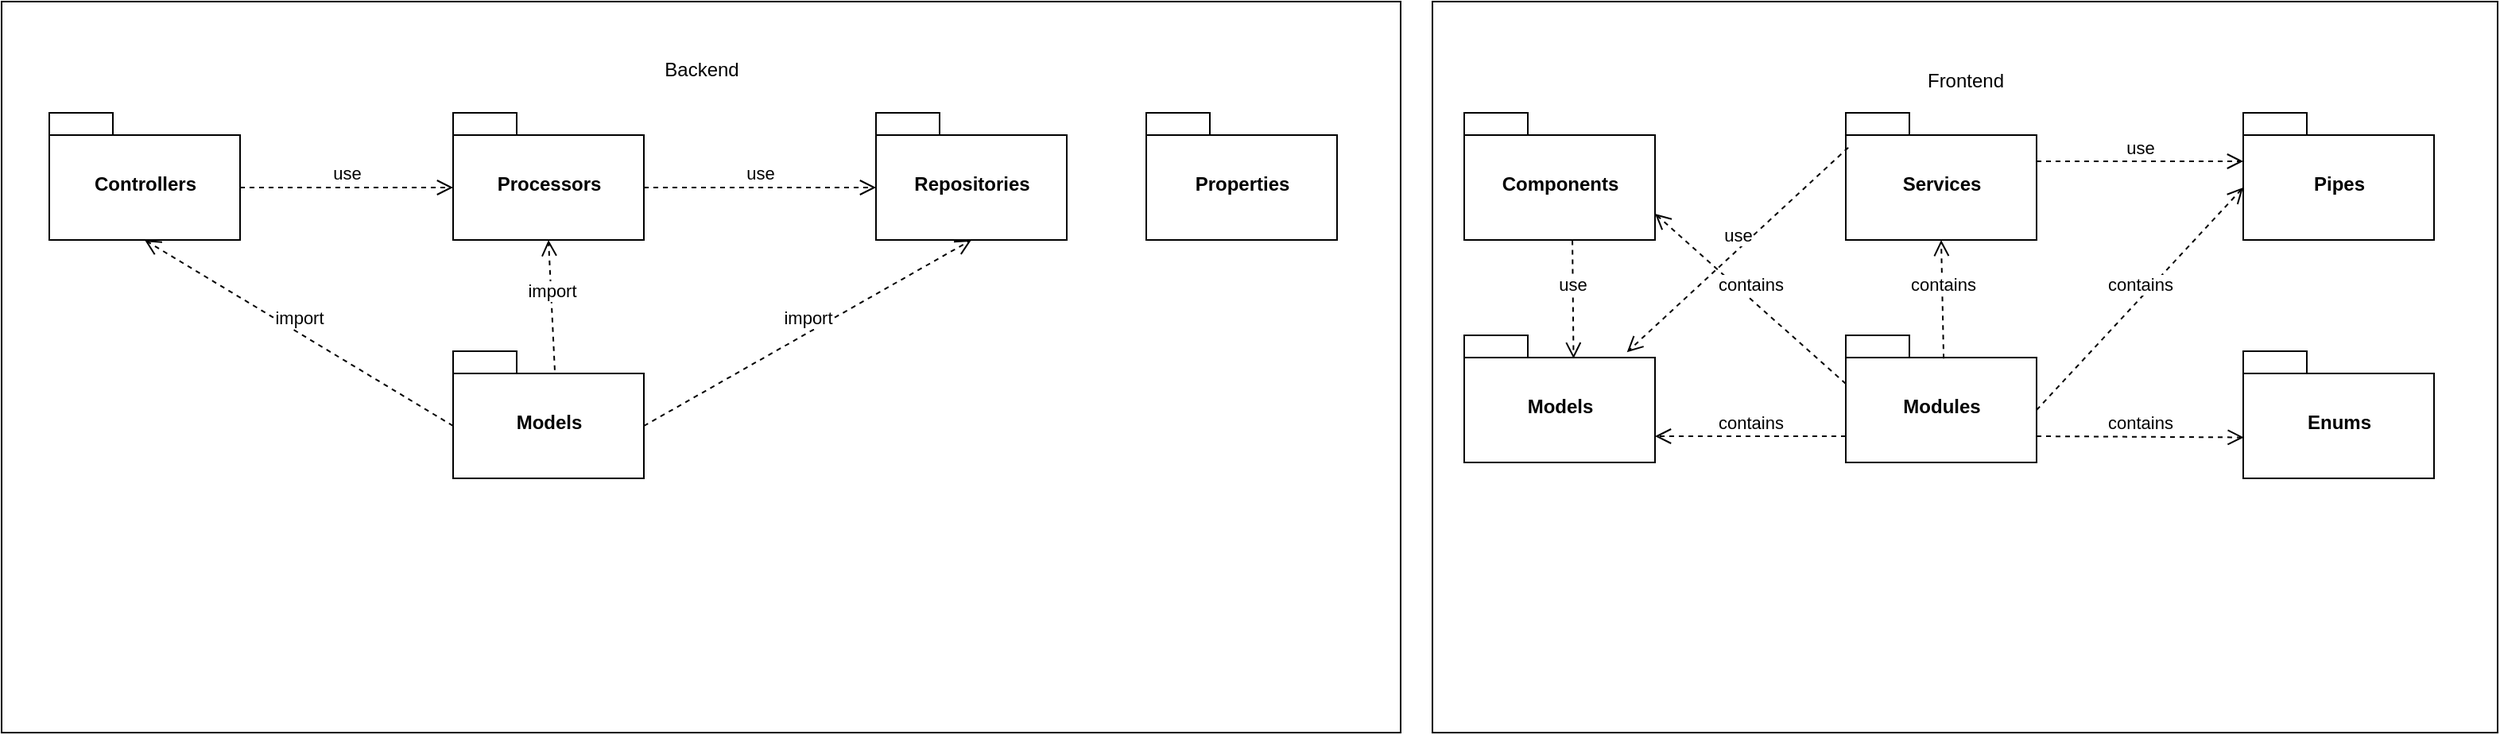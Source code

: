 <mxfile version="15.9.4" type="device"><diagram id="6GXM7FbeCTzFCo9QeF4b" name="Page-1"><mxGraphModel dx="1038" dy="579" grid="1" gridSize="10" guides="1" tooltips="1" connect="1" arrows="1" fold="1" page="1" pageScale="1" pageWidth="827" pageHeight="1169" math="0" shadow="0"><root><mxCell id="0"/><mxCell id="1" parent="0"/><mxCell id="pFgFTmYCqo06s1DKmnM3-6" value="Backend&lt;br&gt;&lt;br&gt;&lt;br&gt;&lt;br&gt;&lt;br&gt;&lt;br&gt;&lt;br&gt;&lt;br&gt;&lt;br&gt;&lt;br&gt;&lt;br&gt;&lt;br&gt;&lt;br&gt;&lt;br&gt;&lt;br&gt;&lt;br&gt;&lt;br&gt;&lt;br&gt;&lt;br&gt;&lt;br&gt;&lt;br&gt;&lt;br&gt;&lt;br&gt;&lt;br&gt;&lt;br&gt;&lt;br&gt;&lt;br&gt;" style="html=1;" vertex="1" parent="1"><mxGeometry x="10" width="880" height="460" as="geometry"/></mxCell><mxCell id="pFgFTmYCqo06s1DKmnM3-1" value="Controllers" style="shape=folder;fontStyle=1;spacingTop=10;tabWidth=40;tabHeight=14;tabPosition=left;html=1;" vertex="1" parent="1"><mxGeometry x="40" y="70" width="120" height="80" as="geometry"/></mxCell><mxCell id="pFgFTmYCqo06s1DKmnM3-2" value="Models" style="shape=folder;fontStyle=1;spacingTop=10;tabWidth=40;tabHeight=14;tabPosition=left;html=1;" vertex="1" parent="1"><mxGeometry x="294" y="220" width="120" height="80" as="geometry"/></mxCell><mxCell id="pFgFTmYCqo06s1DKmnM3-3" value="Processors" style="shape=folder;fontStyle=1;spacingTop=10;tabWidth=40;tabHeight=14;tabPosition=left;html=1;" vertex="1" parent="1"><mxGeometry x="294" y="70" width="120" height="80" as="geometry"/></mxCell><mxCell id="pFgFTmYCqo06s1DKmnM3-4" value="Properties" style="shape=folder;fontStyle=1;spacingTop=10;tabWidth=40;tabHeight=14;tabPosition=left;html=1;" vertex="1" parent="1"><mxGeometry x="730" y="70" width="120" height="80" as="geometry"/></mxCell><mxCell id="pFgFTmYCqo06s1DKmnM3-5" value="Repositories" style="shape=folder;fontStyle=1;spacingTop=10;tabWidth=40;tabHeight=14;tabPosition=left;html=1;" vertex="1" parent="1"><mxGeometry x="560" y="70" width="120" height="80" as="geometry"/></mxCell><mxCell id="pFgFTmYCqo06s1DKmnM3-7" value="use" style="html=1;verticalAlign=bottom;endArrow=open;dashed=1;endSize=8;rounded=0;entryX=0;entryY=0;entryDx=0;entryDy=47;entryPerimeter=0;exitX=0;exitY=0;exitDx=120;exitDy=47;exitPerimeter=0;" edge="1" parent="1" source="pFgFTmYCqo06s1DKmnM3-1" target="pFgFTmYCqo06s1DKmnM3-3"><mxGeometry relative="1" as="geometry"><mxPoint x="160" y="110" as="sourcePoint"/><mxPoint x="320" y="110" as="targetPoint"/></mxGeometry></mxCell><mxCell id="pFgFTmYCqo06s1DKmnM3-8" value="use" style="html=1;verticalAlign=bottom;endArrow=open;dashed=1;endSize=8;rounded=0;entryX=0;entryY=0;entryDx=0;entryDy=47;entryPerimeter=0;exitX=0;exitY=0;exitDx=120;exitDy=47;exitPerimeter=0;" edge="1" parent="1" source="pFgFTmYCqo06s1DKmnM3-3" target="pFgFTmYCqo06s1DKmnM3-5"><mxGeometry relative="1" as="geometry"><mxPoint x="304" y="127" as="sourcePoint"/><mxPoint x="170" y="127" as="targetPoint"/></mxGeometry></mxCell><mxCell id="pFgFTmYCqo06s1DKmnM3-9" value="import" style="html=1;verticalAlign=bottom;endArrow=open;dashed=1;endSize=8;rounded=0;entryX=0.5;entryY=1;entryDx=0;entryDy=0;entryPerimeter=0;exitX=0;exitY=0;exitDx=0;exitDy=47;exitPerimeter=0;" edge="1" parent="1" source="pFgFTmYCqo06s1DKmnM3-2" target="pFgFTmYCqo06s1DKmnM3-1"><mxGeometry relative="1" as="geometry"><mxPoint x="170" y="127" as="sourcePoint"/><mxPoint x="304" y="127" as="targetPoint"/></mxGeometry></mxCell><mxCell id="pFgFTmYCqo06s1DKmnM3-10" value="import" style="html=1;verticalAlign=bottom;endArrow=open;dashed=1;endSize=8;rounded=0;entryX=0.5;entryY=1;entryDx=0;entryDy=0;entryPerimeter=0;exitX=0.533;exitY=0.148;exitDx=0;exitDy=0;exitPerimeter=0;" edge="1" parent="1" source="pFgFTmYCqo06s1DKmnM3-2" target="pFgFTmYCqo06s1DKmnM3-3"><mxGeometry relative="1" as="geometry"><mxPoint x="304" y="277" as="sourcePoint"/><mxPoint x="110" y="160" as="targetPoint"/></mxGeometry></mxCell><mxCell id="pFgFTmYCqo06s1DKmnM3-12" value="import" style="html=1;verticalAlign=bottom;endArrow=open;dashed=1;endSize=8;rounded=0;exitX=0;exitY=0;exitDx=120;exitDy=47;exitPerimeter=0;entryX=0.5;entryY=1;entryDx=0;entryDy=0;entryPerimeter=0;" edge="1" parent="1" source="pFgFTmYCqo06s1DKmnM3-2" target="pFgFTmYCqo06s1DKmnM3-5"><mxGeometry relative="1" as="geometry"><mxPoint x="367.96" y="241.84" as="sourcePoint"/><mxPoint x="364" y="160" as="targetPoint"/></mxGeometry></mxCell><mxCell id="pFgFTmYCqo06s1DKmnM3-13" value="Frontend&lt;br&gt;&lt;br&gt;&lt;br&gt;&lt;br&gt;&lt;br&gt;&lt;br&gt;&lt;br&gt;&lt;br&gt;&lt;br&gt;&lt;br&gt;&lt;br&gt;&lt;br&gt;&lt;br&gt;&lt;br&gt;&lt;br&gt;&lt;br&gt;&lt;br&gt;&lt;br&gt;&lt;br&gt;&lt;br&gt;&lt;br&gt;&lt;br&gt;&lt;br&gt;&lt;br&gt;&lt;br&gt;&lt;br&gt;" style="html=1;" vertex="1" parent="1"><mxGeometry x="910" width="670" height="460" as="geometry"/></mxCell><mxCell id="pFgFTmYCqo06s1DKmnM3-14" value="Components" style="shape=folder;fontStyle=1;spacingTop=10;tabWidth=40;tabHeight=14;tabPosition=left;html=1;" vertex="1" parent="1"><mxGeometry x="930" y="70" width="120" height="80" as="geometry"/></mxCell><mxCell id="pFgFTmYCqo06s1DKmnM3-15" value="Services" style="shape=folder;fontStyle=1;spacingTop=10;tabWidth=40;tabHeight=14;tabPosition=left;html=1;" vertex="1" parent="1"><mxGeometry x="1170" y="70" width="120" height="80" as="geometry"/></mxCell><mxCell id="pFgFTmYCqo06s1DKmnM3-16" value="Models" style="shape=folder;fontStyle=1;spacingTop=10;tabWidth=40;tabHeight=14;tabPosition=left;html=1;" vertex="1" parent="1"><mxGeometry x="930" y="210" width="120" height="80" as="geometry"/></mxCell><mxCell id="pFgFTmYCqo06s1DKmnM3-17" value="Pipes" style="shape=folder;fontStyle=1;spacingTop=10;tabWidth=40;tabHeight=14;tabPosition=left;html=1;" vertex="1" parent="1"><mxGeometry x="1420" y="70" width="120" height="80" as="geometry"/></mxCell><mxCell id="pFgFTmYCqo06s1DKmnM3-18" value="Modules" style="shape=folder;fontStyle=1;spacingTop=10;tabWidth=40;tabHeight=14;tabPosition=left;html=1;" vertex="1" parent="1"><mxGeometry x="1170" y="210" width="120" height="80" as="geometry"/></mxCell><mxCell id="pFgFTmYCqo06s1DKmnM3-19" value="Enums" style="shape=folder;fontStyle=1;spacingTop=10;tabWidth=40;tabHeight=14;tabPosition=left;html=1;" vertex="1" parent="1"><mxGeometry x="1420" y="220" width="120" height="80" as="geometry"/></mxCell><mxCell id="pFgFTmYCqo06s1DKmnM3-20" value="contains" style="html=1;verticalAlign=bottom;endArrow=open;dashed=1;endSize=8;rounded=0;entryX=0;entryY=0;entryDx=120;entryDy=63.5;entryPerimeter=0;exitX=0;exitY=0;exitDx=0;exitDy=30.5;exitPerimeter=0;" edge="1" parent="1" source="pFgFTmYCqo06s1DKmnM3-18" target="pFgFTmYCqo06s1DKmnM3-14"><mxGeometry relative="1" as="geometry"><mxPoint x="424" y="127" as="sourcePoint"/><mxPoint x="570" y="127" as="targetPoint"/></mxGeometry></mxCell><mxCell id="pFgFTmYCqo06s1DKmnM3-21" value="contains" style="html=1;verticalAlign=bottom;endArrow=open;dashed=1;endSize=8;rounded=0;entryX=0.5;entryY=1;entryDx=0;entryDy=0;entryPerimeter=0;exitX=0.513;exitY=0.183;exitDx=0;exitDy=0;exitPerimeter=0;" edge="1" parent="1" source="pFgFTmYCqo06s1DKmnM3-18" target="pFgFTmYCqo06s1DKmnM3-15"><mxGeometry relative="1" as="geometry"><mxPoint x="1180" y="250.5" as="sourcePoint"/><mxPoint x="1060" y="143.5" as="targetPoint"/></mxGeometry></mxCell><mxCell id="pFgFTmYCqo06s1DKmnM3-22" value="contains" style="html=1;verticalAlign=bottom;endArrow=open;dashed=1;endSize=8;rounded=0;entryX=0;entryY=0;entryDx=0;entryDy=47;entryPerimeter=0;exitX=0;exitY=0;exitDx=120;exitDy=47;exitPerimeter=0;" edge="1" parent="1" source="pFgFTmYCqo06s1DKmnM3-18" target="pFgFTmYCqo06s1DKmnM3-17"><mxGeometry relative="1" as="geometry"><mxPoint x="1241.56" y="234.64" as="sourcePoint"/><mxPoint x="1240" y="160" as="targetPoint"/></mxGeometry></mxCell><mxCell id="pFgFTmYCqo06s1DKmnM3-23" value="contains" style="html=1;verticalAlign=bottom;endArrow=open;dashed=1;endSize=8;rounded=0;entryX=0.003;entryY=0.678;entryDx=0;entryDy=0;entryPerimeter=0;exitX=0;exitY=0;exitDx=120;exitDy=63.5;exitPerimeter=0;" edge="1" parent="1" source="pFgFTmYCqo06s1DKmnM3-18" target="pFgFTmYCqo06s1DKmnM3-19"><mxGeometry relative="1" as="geometry"><mxPoint x="1300" y="267" as="sourcePoint"/><mxPoint x="1430" y="127" as="targetPoint"/></mxGeometry></mxCell><mxCell id="pFgFTmYCqo06s1DKmnM3-24" value="contains" style="html=1;verticalAlign=bottom;endArrow=open;dashed=1;endSize=8;rounded=0;entryX=0;entryY=0;entryDx=120;entryDy=63.5;entryPerimeter=0;exitX=0;exitY=0;exitDx=0;exitDy=63.5;exitPerimeter=0;" edge="1" parent="1" source="pFgFTmYCqo06s1DKmnM3-18" target="pFgFTmYCqo06s1DKmnM3-16"><mxGeometry relative="1" as="geometry"><mxPoint x="1300" y="283.5" as="sourcePoint"/><mxPoint x="1430.36" y="284.24" as="targetPoint"/></mxGeometry></mxCell><mxCell id="pFgFTmYCqo06s1DKmnM3-25" value="use" style="html=1;verticalAlign=bottom;endArrow=open;dashed=1;endSize=8;rounded=0;exitX=0.567;exitY=1.003;exitDx=0;exitDy=0;exitPerimeter=0;entryX=0.573;entryY=0.183;entryDx=0;entryDy=0;entryPerimeter=0;" edge="1" parent="1" source="pFgFTmYCqo06s1DKmnM3-14" target="pFgFTmYCqo06s1DKmnM3-16"><mxGeometry relative="1" as="geometry"><mxPoint x="990" y="220" as="sourcePoint"/><mxPoint x="1060" y="283.5" as="targetPoint"/></mxGeometry></mxCell><mxCell id="pFgFTmYCqo06s1DKmnM3-26" value="use" style="html=1;verticalAlign=bottom;endArrow=open;dashed=1;endSize=8;rounded=0;entryX=0.853;entryY=0.133;entryDx=0;entryDy=0;entryPerimeter=0;exitX=0.013;exitY=0.273;exitDx=0;exitDy=0;exitPerimeter=0;" edge="1" parent="1" source="pFgFTmYCqo06s1DKmnM3-15" target="pFgFTmYCqo06s1DKmnM3-16"><mxGeometry relative="1" as="geometry"><mxPoint x="1008.04" y="160.24" as="sourcePoint"/><mxPoint x="1008.76" y="234.64" as="targetPoint"/></mxGeometry></mxCell><mxCell id="pFgFTmYCqo06s1DKmnM3-27" value="use" style="html=1;verticalAlign=bottom;endArrow=open;dashed=1;endSize=8;rounded=0;entryX=0;entryY=0;entryDx=0;entryDy=30.5;entryPerimeter=0;exitX=0;exitY=0;exitDx=120;exitDy=30.5;exitPerimeter=0;" edge="1" parent="1" source="pFgFTmYCqo06s1DKmnM3-15" target="pFgFTmYCqo06s1DKmnM3-17"><mxGeometry relative="1" as="geometry"><mxPoint x="1181.56" y="101.84" as="sourcePoint"/><mxPoint x="1042.36" y="230.64" as="targetPoint"/></mxGeometry></mxCell></root></mxGraphModel></diagram></mxfile>
